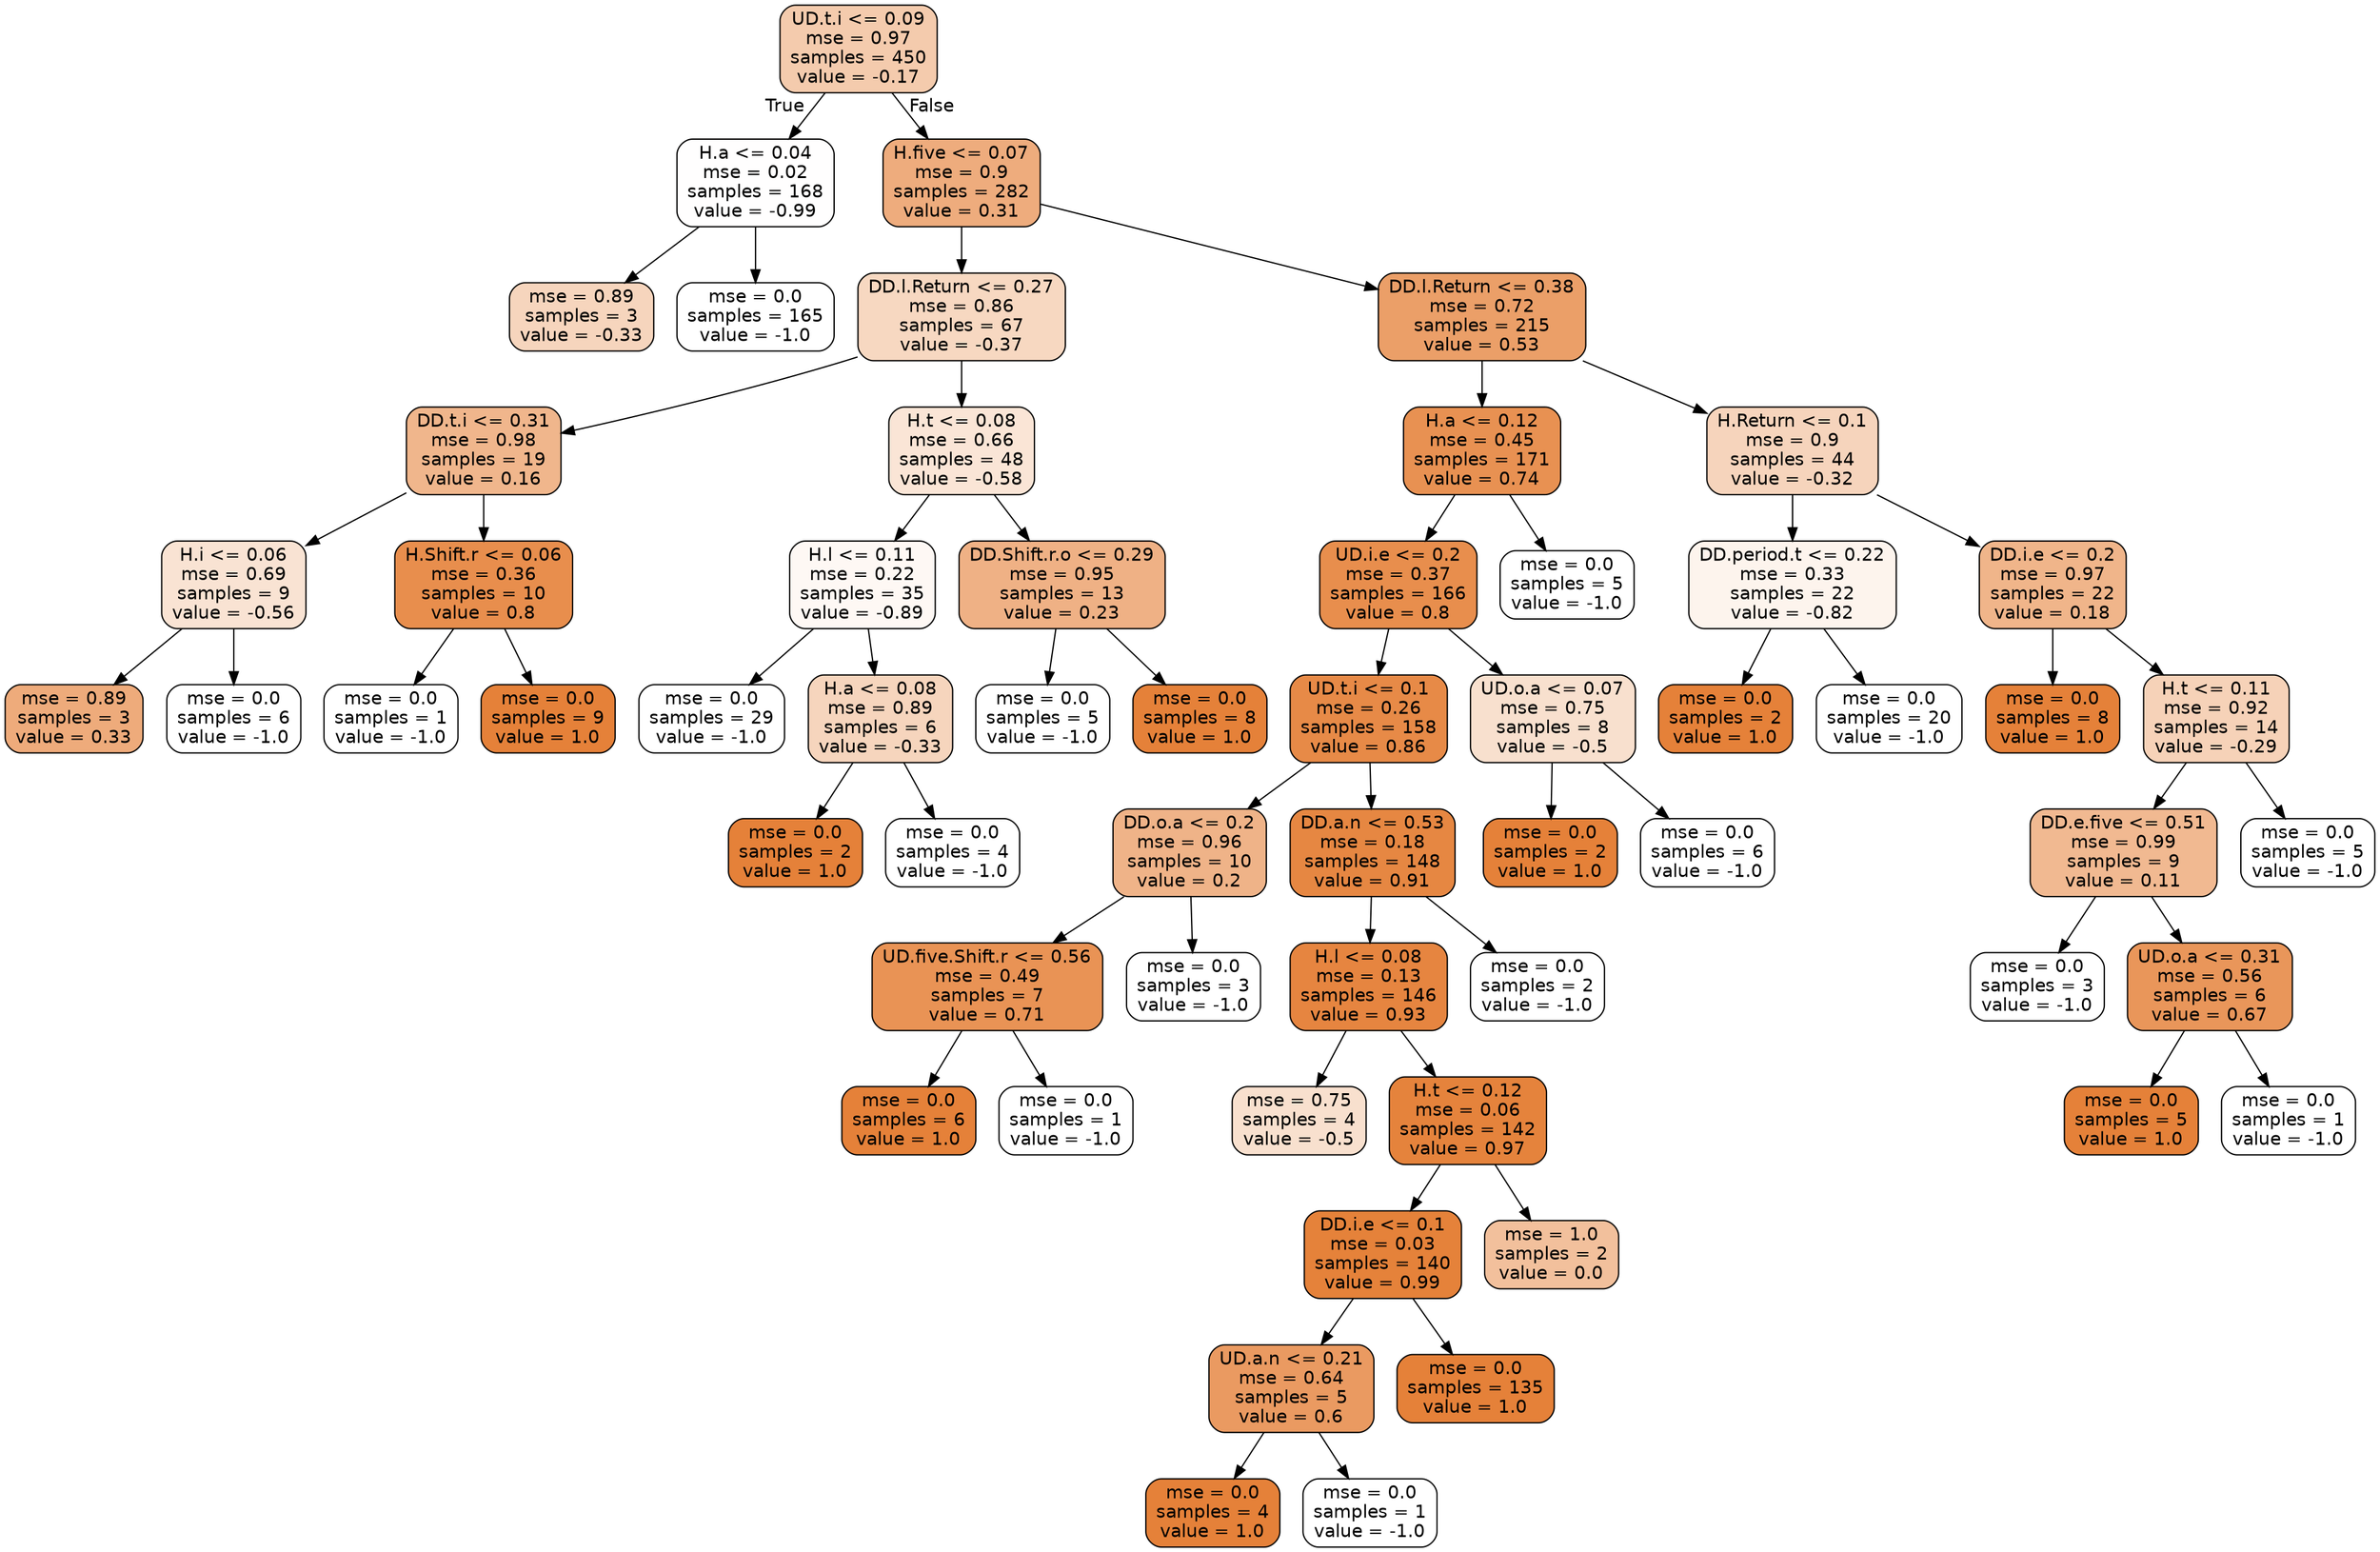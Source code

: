 digraph Tree {
node [shape=box, style="filled, rounded", color="black", fontname=helvetica] ;
edge [fontname=helvetica] ;
0 [label="UD.t.i <= 0.09\nmse = 0.97\nsamples = 450\nvalue = -0.17", fillcolor="#f4cbad"] ;
1 [label="H.a <= 0.04\nmse = 0.02\nsamples = 168\nvalue = -0.99", fillcolor="#fffefe"] ;
0 -> 1 [labeldistance=2.5, labelangle=45, headlabel="True"] ;
2 [label="mse = 0.89\nsamples = 3\nvalue = -0.33", fillcolor="#f6d5bd"] ;
1 -> 2 ;
3 [label="mse = 0.0\nsamples = 165\nvalue = -1.0", fillcolor="#ffffff"] ;
1 -> 3 ;
4 [label="H.five <= 0.07\nmse = 0.9\nsamples = 282\nvalue = 0.31", fillcolor="#eeac7d"] ;
0 -> 4 [labeldistance=2.5, labelangle=-45, headlabel="False"] ;
5 [label="DD.l.Return <= 0.27\nmse = 0.86\nsamples = 67\nvalue = -0.37", fillcolor="#f7d8c1"] ;
4 -> 5 ;
6 [label="DD.t.i <= 0.31\nmse = 0.98\nsamples = 19\nvalue = 0.16", fillcolor="#f0b68c"] ;
5 -> 6 ;
7 [label="H.i <= 0.06\nmse = 0.69\nsamples = 9\nvalue = -0.56", fillcolor="#f9e3d3"] ;
6 -> 7 ;
8 [label="mse = 0.89\nsamples = 3\nvalue = 0.33", fillcolor="#eeab7b"] ;
7 -> 8 ;
9 [label="mse = 0.0\nsamples = 6\nvalue = -1.0", fillcolor="#ffffff"] ;
7 -> 9 ;
10 [label="H.Shift.r <= 0.06\nmse = 0.36\nsamples = 10\nvalue = 0.8", fillcolor="#e88e4d"] ;
6 -> 10 ;
11 [label="mse = 0.0\nsamples = 1\nvalue = -1.0", fillcolor="#ffffff"] ;
10 -> 11 ;
12 [label="mse = 0.0\nsamples = 9\nvalue = 1.0", fillcolor="#e58139"] ;
10 -> 12 ;
13 [label="H.t <= 0.08\nmse = 0.66\nsamples = 48\nvalue = -0.58", fillcolor="#fae5d6"] ;
5 -> 13 ;
14 [label="H.l <= 0.11\nmse = 0.22\nsamples = 35\nvalue = -0.89", fillcolor="#fef8f4"] ;
13 -> 14 ;
15 [label="mse = 0.0\nsamples = 29\nvalue = -1.0", fillcolor="#ffffff"] ;
14 -> 15 ;
16 [label="H.a <= 0.08\nmse = 0.89\nsamples = 6\nvalue = -0.33", fillcolor="#f6d5bd"] ;
14 -> 16 ;
17 [label="mse = 0.0\nsamples = 2\nvalue = 1.0", fillcolor="#e58139"] ;
16 -> 17 ;
18 [label="mse = 0.0\nsamples = 4\nvalue = -1.0", fillcolor="#ffffff"] ;
16 -> 18 ;
19 [label="DD.Shift.r.o <= 0.29\nmse = 0.95\nsamples = 13\nvalue = 0.23", fillcolor="#efb185"] ;
13 -> 19 ;
20 [label="mse = 0.0\nsamples = 5\nvalue = -1.0", fillcolor="#ffffff"] ;
19 -> 20 ;
21 [label="mse = 0.0\nsamples = 8\nvalue = 1.0", fillcolor="#e58139"] ;
19 -> 21 ;
22 [label="DD.l.Return <= 0.38\nmse = 0.72\nsamples = 215\nvalue = 0.53", fillcolor="#eb9f68"] ;
4 -> 22 ;
23 [label="H.a <= 0.12\nmse = 0.45\nsamples = 171\nvalue = 0.74", fillcolor="#e89152"] ;
22 -> 23 ;
24 [label="UD.i.e <= 0.2\nmse = 0.37\nsamples = 166\nvalue = 0.8", fillcolor="#e88e4d"] ;
23 -> 24 ;
25 [label="UD.t.i <= 0.1\nmse = 0.26\nsamples = 158\nvalue = 0.86", fillcolor="#e78a47"] ;
24 -> 25 ;
26 [label="DD.o.a <= 0.2\nmse = 0.96\nsamples = 10\nvalue = 0.2", fillcolor="#efb388"] ;
25 -> 26 ;
27 [label="UD.five.Shift.r <= 0.56\nmse = 0.49\nsamples = 7\nvalue = 0.71", fillcolor="#e99355"] ;
26 -> 27 ;
28 [label="mse = 0.0\nsamples = 6\nvalue = 1.0", fillcolor="#e58139"] ;
27 -> 28 ;
29 [label="mse = 0.0\nsamples = 1\nvalue = -1.0", fillcolor="#ffffff"] ;
27 -> 29 ;
30 [label="mse = 0.0\nsamples = 3\nvalue = -1.0", fillcolor="#ffffff"] ;
26 -> 30 ;
31 [label="DD.a.n <= 0.53\nmse = 0.18\nsamples = 148\nvalue = 0.91", fillcolor="#e68742"] ;
25 -> 31 ;
32 [label="H.l <= 0.08\nmse = 0.13\nsamples = 146\nvalue = 0.93", fillcolor="#e68540"] ;
31 -> 32 ;
33 [label="mse = 0.75\nsamples = 4\nvalue = -0.5", fillcolor="#f8e0ce"] ;
32 -> 33 ;
34 [label="H.t <= 0.12\nmse = 0.06\nsamples = 142\nvalue = 0.97", fillcolor="#e5833c"] ;
32 -> 34 ;
35 [label="DD.i.e <= 0.1\nmse = 0.03\nsamples = 140\nvalue = 0.99", fillcolor="#e5823a"] ;
34 -> 35 ;
36 [label="UD.a.n <= 0.21\nmse = 0.64\nsamples = 5\nvalue = 0.6", fillcolor="#ea9a61"] ;
35 -> 36 ;
37 [label="mse = 0.0\nsamples = 4\nvalue = 1.0", fillcolor="#e58139"] ;
36 -> 37 ;
38 [label="mse = 0.0\nsamples = 1\nvalue = -1.0", fillcolor="#ffffff"] ;
36 -> 38 ;
39 [label="mse = 0.0\nsamples = 135\nvalue = 1.0", fillcolor="#e58139"] ;
35 -> 39 ;
40 [label="mse = 1.0\nsamples = 2\nvalue = 0.0", fillcolor="#f2c09c"] ;
34 -> 40 ;
41 [label="mse = 0.0\nsamples = 2\nvalue = -1.0", fillcolor="#ffffff"] ;
31 -> 41 ;
42 [label="UD.o.a <= 0.07\nmse = 0.75\nsamples = 8\nvalue = -0.5", fillcolor="#f8e0ce"] ;
24 -> 42 ;
43 [label="mse = 0.0\nsamples = 2\nvalue = 1.0", fillcolor="#e58139"] ;
42 -> 43 ;
44 [label="mse = 0.0\nsamples = 6\nvalue = -1.0", fillcolor="#ffffff"] ;
42 -> 44 ;
45 [label="mse = 0.0\nsamples = 5\nvalue = -1.0", fillcolor="#ffffff"] ;
23 -> 45 ;
46 [label="H.Return <= 0.1\nmse = 0.9\nsamples = 44\nvalue = -0.32", fillcolor="#f6d4bc"] ;
22 -> 46 ;
47 [label="DD.period.t <= 0.22\nmse = 0.33\nsamples = 22\nvalue = -0.82", fillcolor="#fdf4ed"] ;
46 -> 47 ;
48 [label="mse = 0.0\nsamples = 2\nvalue = 1.0", fillcolor="#e58139"] ;
47 -> 48 ;
49 [label="mse = 0.0\nsamples = 20\nvalue = -1.0", fillcolor="#ffffff"] ;
47 -> 49 ;
50 [label="DD.i.e <= 0.2\nmse = 0.97\nsamples = 22\nvalue = 0.18", fillcolor="#f0b58a"] ;
46 -> 50 ;
51 [label="mse = 0.0\nsamples = 8\nvalue = 1.0", fillcolor="#e58139"] ;
50 -> 51 ;
52 [label="H.t <= 0.11\nmse = 0.92\nsamples = 14\nvalue = -0.29", fillcolor="#f6d2b8"] ;
50 -> 52 ;
53 [label="DD.e.five <= 0.51\nmse = 0.99\nsamples = 9\nvalue = 0.11", fillcolor="#f1b991"] ;
52 -> 53 ;
54 [label="mse = 0.0\nsamples = 3\nvalue = -1.0", fillcolor="#ffffff"] ;
53 -> 54 ;
55 [label="UD.o.a <= 0.31\nmse = 0.56\nsamples = 6\nvalue = 0.67", fillcolor="#e9965a"] ;
53 -> 55 ;
56 [label="mse = 0.0\nsamples = 5\nvalue = 1.0", fillcolor="#e58139"] ;
55 -> 56 ;
57 [label="mse = 0.0\nsamples = 1\nvalue = -1.0", fillcolor="#ffffff"] ;
55 -> 57 ;
58 [label="mse = 0.0\nsamples = 5\nvalue = -1.0", fillcolor="#ffffff"] ;
52 -> 58 ;
}